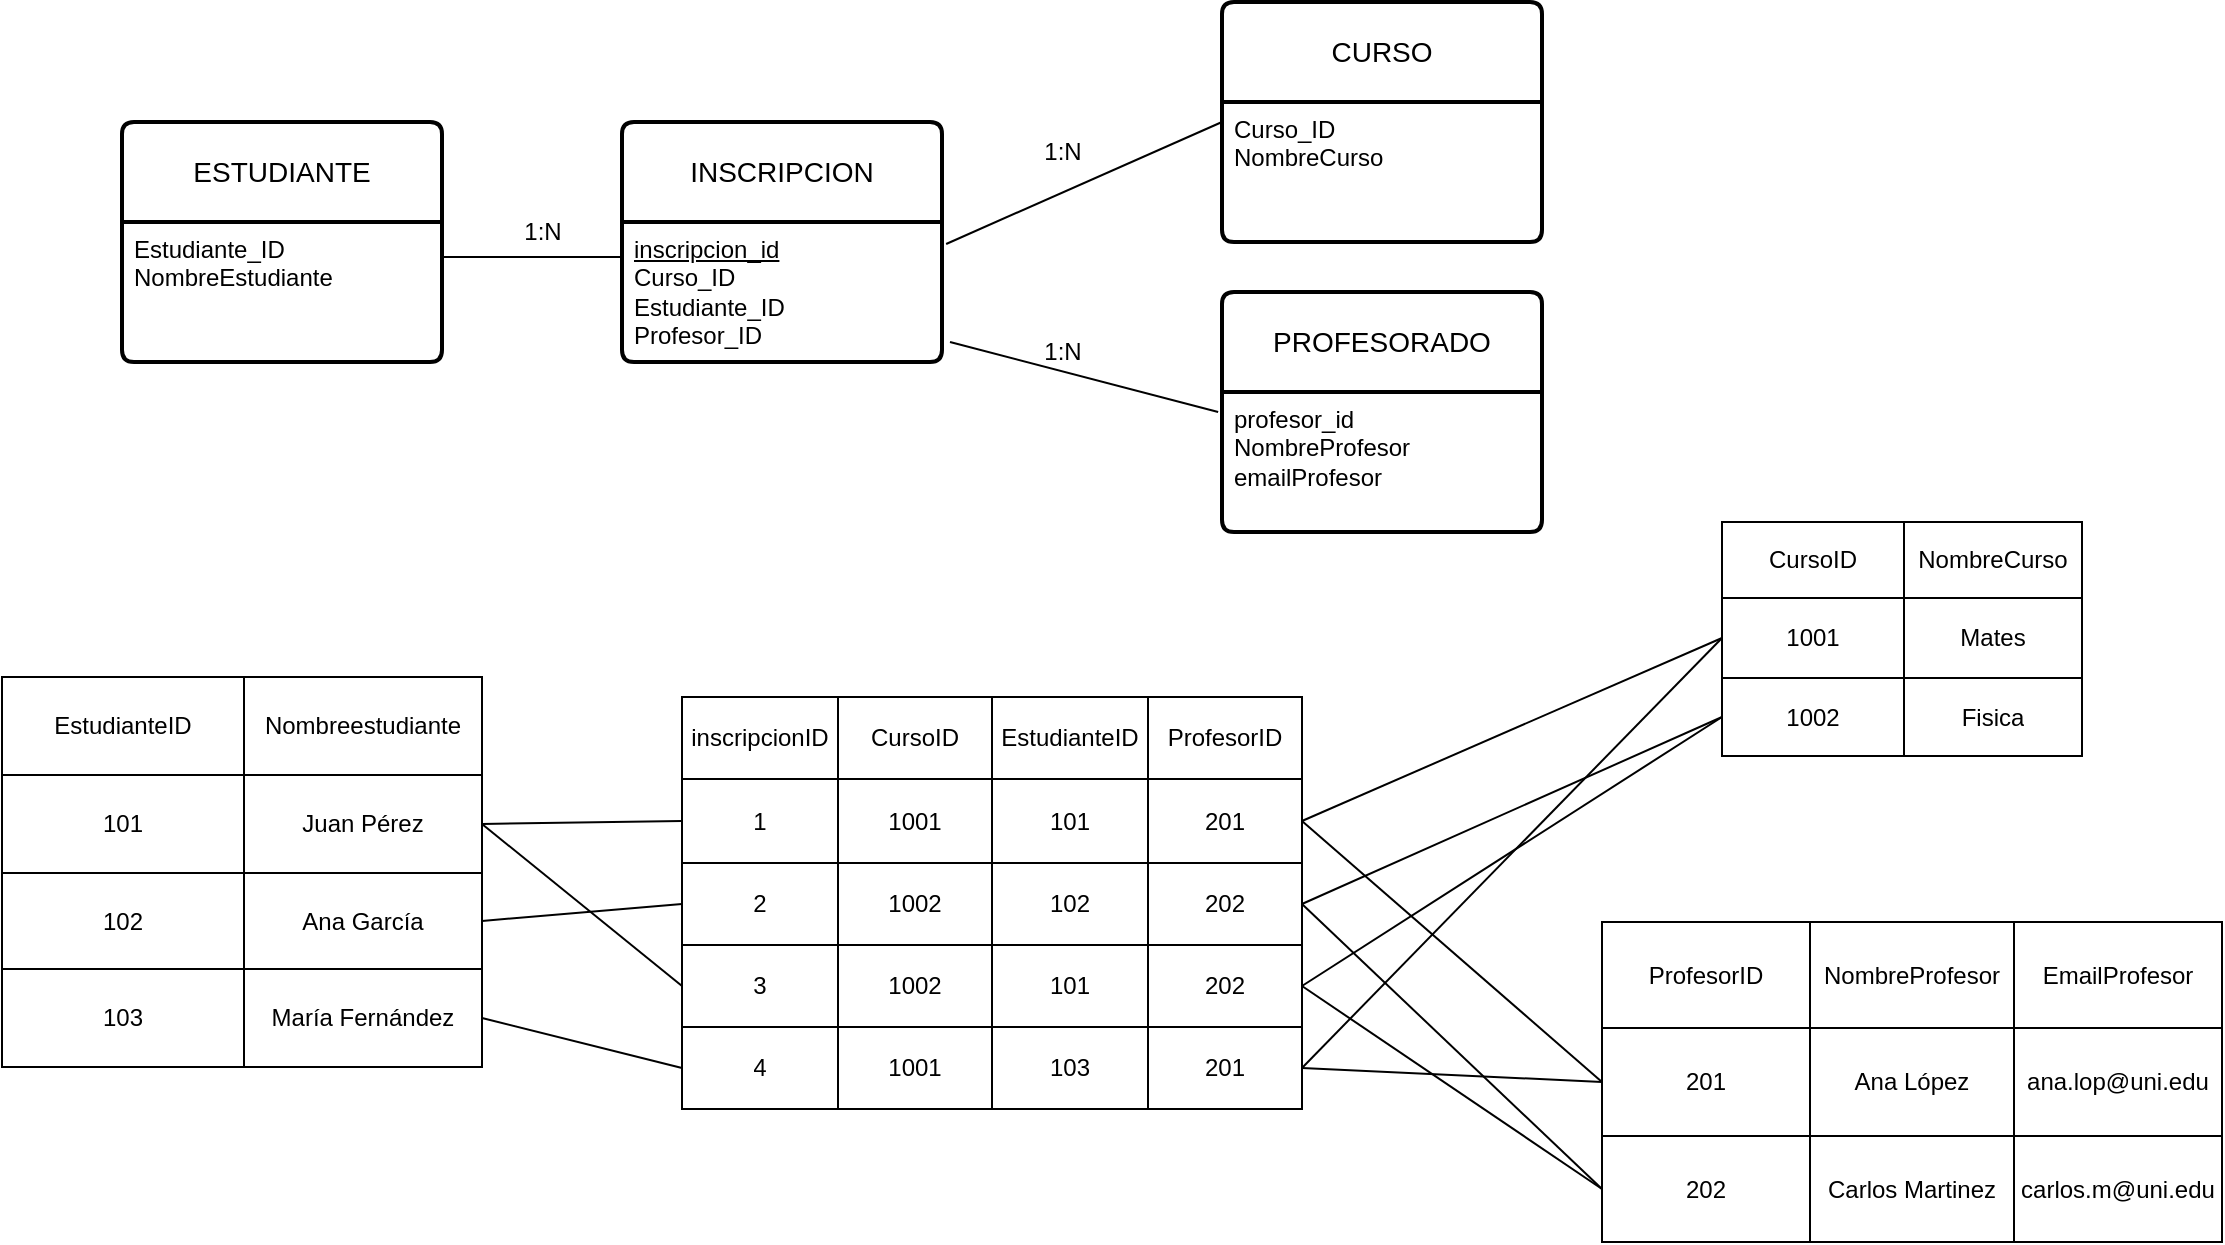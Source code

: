 <mxfile version="24.7.8">
  <diagram name="Página-1" id="kJwIRiJnS9hOntdulZz-">
    <mxGraphModel dx="2261" dy="836" grid="1" gridSize="10" guides="1" tooltips="1" connect="1" arrows="1" fold="1" page="1" pageScale="1" pageWidth="827" pageHeight="1169" math="0" shadow="0">
      <root>
        <mxCell id="0" />
        <mxCell id="1" parent="0" />
        <mxCell id="LLytZ81pDuAPuorUE8C5-5" value="INSCRIPCION" style="swimlane;childLayout=stackLayout;horizontal=1;startSize=50;horizontalStack=0;rounded=1;fontSize=14;fontStyle=0;strokeWidth=2;resizeParent=0;resizeLast=1;shadow=0;dashed=0;align=center;arcSize=4;whiteSpace=wrap;html=1;" vertex="1" parent="1">
          <mxGeometry x="20" y="490" width="160" height="120" as="geometry" />
        </mxCell>
        <mxCell id="LLytZ81pDuAPuorUE8C5-6" value="&lt;div&gt;&lt;u&gt;inscripcion_id&lt;/u&gt;&lt;/div&gt;&lt;div&gt;Curso_ID&amp;nbsp;&lt;/div&gt;&lt;div&gt;Estudiante_ID&lt;/div&gt;&lt;div&gt;Profesor_ID&lt;/div&gt;" style="align=left;strokeColor=none;fillColor=none;spacingLeft=4;fontSize=12;verticalAlign=top;resizable=0;rotatable=0;part=1;html=1;" vertex="1" parent="LLytZ81pDuAPuorUE8C5-5">
          <mxGeometry y="50" width="160" height="70" as="geometry" />
        </mxCell>
        <mxCell id="LLytZ81pDuAPuorUE8C5-7" value="ESTUDIANTE" style="swimlane;childLayout=stackLayout;horizontal=1;startSize=50;horizontalStack=0;rounded=1;fontSize=14;fontStyle=0;strokeWidth=2;resizeParent=0;resizeLast=1;shadow=0;dashed=0;align=center;arcSize=4;whiteSpace=wrap;html=1;" vertex="1" parent="1">
          <mxGeometry x="-230" y="490" width="160" height="120" as="geometry" />
        </mxCell>
        <mxCell id="LLytZ81pDuAPuorUE8C5-8" value="Estudiante_ID&lt;div&gt;NombreEstudiante&lt;/div&gt;" style="align=left;strokeColor=none;fillColor=none;spacingLeft=4;fontSize=12;verticalAlign=top;resizable=0;rotatable=0;part=1;html=1;" vertex="1" parent="LLytZ81pDuAPuorUE8C5-7">
          <mxGeometry y="50" width="160" height="70" as="geometry" />
        </mxCell>
        <mxCell id="LLytZ81pDuAPuorUE8C5-9" value="CURSO" style="swimlane;childLayout=stackLayout;horizontal=1;startSize=50;horizontalStack=0;rounded=1;fontSize=14;fontStyle=0;strokeWidth=2;resizeParent=0;resizeLast=1;shadow=0;dashed=0;align=center;arcSize=4;whiteSpace=wrap;html=1;" vertex="1" parent="1">
          <mxGeometry x="320" y="430" width="160" height="120" as="geometry" />
        </mxCell>
        <mxCell id="LLytZ81pDuAPuorUE8C5-10" value="&lt;div&gt;Curso_ID&lt;/div&gt;&lt;div&gt;NombreCurso&lt;/div&gt;" style="align=left;strokeColor=none;fillColor=none;spacingLeft=4;fontSize=12;verticalAlign=top;resizable=0;rotatable=0;part=1;html=1;" vertex="1" parent="LLytZ81pDuAPuorUE8C5-9">
          <mxGeometry y="50" width="160" height="70" as="geometry" />
        </mxCell>
        <mxCell id="LLytZ81pDuAPuorUE8C5-13" value="" style="endArrow=none;html=1;rounded=0;exitX=1.013;exitY=0.157;exitDx=0;exitDy=0;exitPerimeter=0;entryX=0;entryY=0.5;entryDx=0;entryDy=0;" edge="1" parent="1" source="LLytZ81pDuAPuorUE8C5-6" target="LLytZ81pDuAPuorUE8C5-9">
          <mxGeometry relative="1" as="geometry">
            <mxPoint x="270" y="540" as="sourcePoint" />
            <mxPoint x="250" y="550" as="targetPoint" />
          </mxGeometry>
        </mxCell>
        <mxCell id="LLytZ81pDuAPuorUE8C5-14" value="1:N" style="text;html=1;align=center;verticalAlign=middle;resizable=0;points=[];autosize=1;strokeColor=none;fillColor=none;" vertex="1" parent="1">
          <mxGeometry x="220" y="490" width="40" height="30" as="geometry" />
        </mxCell>
        <mxCell id="LLytZ81pDuAPuorUE8C5-20" value="" style="shape=table;startSize=0;container=1;collapsible=0;childLayout=tableLayout;" vertex="1" parent="1">
          <mxGeometry x="-290" y="767.5" width="240" height="195" as="geometry" />
        </mxCell>
        <mxCell id="LLytZ81pDuAPuorUE8C5-21" value="" style="shape=tableRow;horizontal=0;startSize=0;swimlaneHead=0;swimlaneBody=0;strokeColor=inherit;top=0;left=0;bottom=0;right=0;collapsible=0;dropTarget=0;fillColor=none;points=[[0,0.5],[1,0.5]];portConstraint=eastwest;" vertex="1" parent="LLytZ81pDuAPuorUE8C5-20">
          <mxGeometry width="240" height="49" as="geometry" />
        </mxCell>
        <mxCell id="LLytZ81pDuAPuorUE8C5-22" value="EstudianteID" style="shape=partialRectangle;html=1;whiteSpace=wrap;connectable=0;strokeColor=inherit;overflow=hidden;fillColor=none;top=0;left=0;bottom=0;right=0;pointerEvents=1;" vertex="1" parent="LLytZ81pDuAPuorUE8C5-21">
          <mxGeometry width="121" height="49" as="geometry">
            <mxRectangle width="121" height="49" as="alternateBounds" />
          </mxGeometry>
        </mxCell>
        <mxCell id="LLytZ81pDuAPuorUE8C5-23" value="Nombreestudiante" style="shape=partialRectangle;html=1;whiteSpace=wrap;connectable=0;strokeColor=inherit;overflow=hidden;fillColor=none;top=0;left=0;bottom=0;right=0;pointerEvents=1;" vertex="1" parent="LLytZ81pDuAPuorUE8C5-21">
          <mxGeometry x="121" width="119" height="49" as="geometry">
            <mxRectangle width="119" height="49" as="alternateBounds" />
          </mxGeometry>
        </mxCell>
        <mxCell id="LLytZ81pDuAPuorUE8C5-25" value="" style="shape=tableRow;horizontal=0;startSize=0;swimlaneHead=0;swimlaneBody=0;strokeColor=inherit;top=0;left=0;bottom=0;right=0;collapsible=0;dropTarget=0;fillColor=none;points=[[0,0.5],[1,0.5]];portConstraint=eastwest;" vertex="1" parent="LLytZ81pDuAPuorUE8C5-20">
          <mxGeometry y="49" width="240" height="49" as="geometry" />
        </mxCell>
        <mxCell id="LLytZ81pDuAPuorUE8C5-26" value="101" style="shape=partialRectangle;html=1;whiteSpace=wrap;connectable=0;strokeColor=inherit;overflow=hidden;fillColor=none;top=0;left=0;bottom=0;right=0;pointerEvents=1;" vertex="1" parent="LLytZ81pDuAPuorUE8C5-25">
          <mxGeometry width="121" height="49" as="geometry">
            <mxRectangle width="121" height="49" as="alternateBounds" />
          </mxGeometry>
        </mxCell>
        <mxCell id="LLytZ81pDuAPuorUE8C5-27" value="Juan Pérez" style="shape=partialRectangle;html=1;whiteSpace=wrap;connectable=0;strokeColor=inherit;overflow=hidden;fillColor=none;top=0;left=0;bottom=0;right=0;pointerEvents=1;" vertex="1" parent="LLytZ81pDuAPuorUE8C5-25">
          <mxGeometry x="121" width="119" height="49" as="geometry">
            <mxRectangle width="119" height="49" as="alternateBounds" />
          </mxGeometry>
        </mxCell>
        <mxCell id="LLytZ81pDuAPuorUE8C5-29" value="" style="shape=tableRow;horizontal=0;startSize=0;swimlaneHead=0;swimlaneBody=0;strokeColor=inherit;top=0;left=0;bottom=0;right=0;collapsible=0;dropTarget=0;fillColor=none;points=[[0,0.5],[1,0.5]];portConstraint=eastwest;" vertex="1" parent="LLytZ81pDuAPuorUE8C5-20">
          <mxGeometry y="98" width="240" height="48" as="geometry" />
        </mxCell>
        <mxCell id="LLytZ81pDuAPuorUE8C5-30" value="102" style="shape=partialRectangle;html=1;whiteSpace=wrap;connectable=0;strokeColor=inherit;overflow=hidden;fillColor=none;top=0;left=0;bottom=0;right=0;pointerEvents=1;" vertex="1" parent="LLytZ81pDuAPuorUE8C5-29">
          <mxGeometry width="121" height="48" as="geometry">
            <mxRectangle width="121" height="48" as="alternateBounds" />
          </mxGeometry>
        </mxCell>
        <mxCell id="LLytZ81pDuAPuorUE8C5-31" value="Ana García" style="shape=partialRectangle;html=1;whiteSpace=wrap;connectable=0;strokeColor=inherit;overflow=hidden;fillColor=none;top=0;left=0;bottom=0;right=0;pointerEvents=1;" vertex="1" parent="LLytZ81pDuAPuorUE8C5-29">
          <mxGeometry x="121" width="119" height="48" as="geometry">
            <mxRectangle width="119" height="48" as="alternateBounds" />
          </mxGeometry>
        </mxCell>
        <mxCell id="LLytZ81pDuAPuorUE8C5-100" style="shape=tableRow;horizontal=0;startSize=0;swimlaneHead=0;swimlaneBody=0;strokeColor=inherit;top=0;left=0;bottom=0;right=0;collapsible=0;dropTarget=0;fillColor=none;points=[[0,0.5],[1,0.5]];portConstraint=eastwest;" vertex="1" parent="LLytZ81pDuAPuorUE8C5-20">
          <mxGeometry y="146" width="240" height="49" as="geometry" />
        </mxCell>
        <mxCell id="LLytZ81pDuAPuorUE8C5-101" value="103" style="shape=partialRectangle;html=1;whiteSpace=wrap;connectable=0;strokeColor=inherit;overflow=hidden;fillColor=none;top=0;left=0;bottom=0;right=0;pointerEvents=1;" vertex="1" parent="LLytZ81pDuAPuorUE8C5-100">
          <mxGeometry width="121" height="49" as="geometry">
            <mxRectangle width="121" height="49" as="alternateBounds" />
          </mxGeometry>
        </mxCell>
        <mxCell id="LLytZ81pDuAPuorUE8C5-102" value="María Fernández" style="shape=partialRectangle;html=1;whiteSpace=wrap;connectable=0;strokeColor=inherit;overflow=hidden;fillColor=none;top=0;left=0;bottom=0;right=0;pointerEvents=1;" vertex="1" parent="LLytZ81pDuAPuorUE8C5-100">
          <mxGeometry x="121" width="119" height="49" as="geometry">
            <mxRectangle width="119" height="49" as="alternateBounds" />
          </mxGeometry>
        </mxCell>
        <mxCell id="LLytZ81pDuAPuorUE8C5-33" value="" style="shape=table;startSize=0;container=1;collapsible=0;childLayout=tableLayout;" vertex="1" parent="1">
          <mxGeometry x="510" y="890" width="310" height="160" as="geometry" />
        </mxCell>
        <mxCell id="LLytZ81pDuAPuorUE8C5-34" value="" style="shape=tableRow;horizontal=0;startSize=0;swimlaneHead=0;swimlaneBody=0;strokeColor=inherit;top=0;left=0;bottom=0;right=0;collapsible=0;dropTarget=0;fillColor=none;points=[[0,0.5],[1,0.5]];portConstraint=eastwest;" vertex="1" parent="LLytZ81pDuAPuorUE8C5-33">
          <mxGeometry width="310" height="53" as="geometry" />
        </mxCell>
        <mxCell id="LLytZ81pDuAPuorUE8C5-35" value="ProfesorID" style="shape=partialRectangle;html=1;whiteSpace=wrap;connectable=0;strokeColor=inherit;overflow=hidden;fillColor=none;top=0;left=0;bottom=0;right=0;pointerEvents=1;" vertex="1" parent="LLytZ81pDuAPuorUE8C5-34">
          <mxGeometry width="104" height="53" as="geometry">
            <mxRectangle width="104" height="53" as="alternateBounds" />
          </mxGeometry>
        </mxCell>
        <mxCell id="LLytZ81pDuAPuorUE8C5-36" value="NombreProfesor" style="shape=partialRectangle;html=1;whiteSpace=wrap;connectable=0;strokeColor=inherit;overflow=hidden;fillColor=none;top=0;left=0;bottom=0;right=0;pointerEvents=1;" vertex="1" parent="LLytZ81pDuAPuorUE8C5-34">
          <mxGeometry x="104" width="102" height="53" as="geometry">
            <mxRectangle width="102" height="53" as="alternateBounds" />
          </mxGeometry>
        </mxCell>
        <mxCell id="LLytZ81pDuAPuorUE8C5-37" value="EmailProfesor" style="shape=partialRectangle;html=1;whiteSpace=wrap;connectable=0;strokeColor=inherit;overflow=hidden;fillColor=none;top=0;left=0;bottom=0;right=0;pointerEvents=1;" vertex="1" parent="LLytZ81pDuAPuorUE8C5-34">
          <mxGeometry x="206" width="104" height="53" as="geometry">
            <mxRectangle width="104" height="53" as="alternateBounds" />
          </mxGeometry>
        </mxCell>
        <mxCell id="LLytZ81pDuAPuorUE8C5-38" value="" style="shape=tableRow;horizontal=0;startSize=0;swimlaneHead=0;swimlaneBody=0;strokeColor=inherit;top=0;left=0;bottom=0;right=0;collapsible=0;dropTarget=0;fillColor=none;points=[[0,0.5],[1,0.5]];portConstraint=eastwest;" vertex="1" parent="LLytZ81pDuAPuorUE8C5-33">
          <mxGeometry y="53" width="310" height="54" as="geometry" />
        </mxCell>
        <mxCell id="LLytZ81pDuAPuorUE8C5-39" value="201" style="shape=partialRectangle;html=1;whiteSpace=wrap;connectable=0;strokeColor=inherit;overflow=hidden;fillColor=none;top=0;left=0;bottom=0;right=0;pointerEvents=1;" vertex="1" parent="LLytZ81pDuAPuorUE8C5-38">
          <mxGeometry width="104" height="54" as="geometry">
            <mxRectangle width="104" height="54" as="alternateBounds" />
          </mxGeometry>
        </mxCell>
        <mxCell id="LLytZ81pDuAPuorUE8C5-40" value="Ana López" style="shape=partialRectangle;html=1;whiteSpace=wrap;connectable=0;strokeColor=inherit;overflow=hidden;fillColor=none;top=0;left=0;bottom=0;right=0;pointerEvents=1;" vertex="1" parent="LLytZ81pDuAPuorUE8C5-38">
          <mxGeometry x="104" width="102" height="54" as="geometry">
            <mxRectangle width="102" height="54" as="alternateBounds" />
          </mxGeometry>
        </mxCell>
        <mxCell id="LLytZ81pDuAPuorUE8C5-41" value="&lt;div style=&quot;text-align: start;&quot;&gt;&lt;span style=&quot;background-color: initial;&quot;&gt;ana.lop@uni.edu&lt;/span&gt;&lt;/div&gt;" style="shape=partialRectangle;html=1;whiteSpace=wrap;connectable=0;strokeColor=inherit;overflow=hidden;fillColor=none;top=0;left=0;bottom=0;right=0;pointerEvents=1;" vertex="1" parent="LLytZ81pDuAPuorUE8C5-38">
          <mxGeometry x="206" width="104" height="54" as="geometry">
            <mxRectangle width="104" height="54" as="alternateBounds" />
          </mxGeometry>
        </mxCell>
        <mxCell id="LLytZ81pDuAPuorUE8C5-42" value="" style="shape=tableRow;horizontal=0;startSize=0;swimlaneHead=0;swimlaneBody=0;strokeColor=inherit;top=0;left=0;bottom=0;right=0;collapsible=0;dropTarget=0;fillColor=none;points=[[0,0.5],[1,0.5]];portConstraint=eastwest;" vertex="1" parent="LLytZ81pDuAPuorUE8C5-33">
          <mxGeometry y="107" width="310" height="53" as="geometry" />
        </mxCell>
        <mxCell id="LLytZ81pDuAPuorUE8C5-43" value="202" style="shape=partialRectangle;html=1;whiteSpace=wrap;connectable=0;strokeColor=inherit;overflow=hidden;fillColor=none;top=0;left=0;bottom=0;right=0;pointerEvents=1;" vertex="1" parent="LLytZ81pDuAPuorUE8C5-42">
          <mxGeometry width="104" height="53" as="geometry">
            <mxRectangle width="104" height="53" as="alternateBounds" />
          </mxGeometry>
        </mxCell>
        <mxCell id="LLytZ81pDuAPuorUE8C5-44" value="Carlos Martinez" style="shape=partialRectangle;html=1;whiteSpace=wrap;connectable=0;strokeColor=inherit;overflow=hidden;fillColor=none;top=0;left=0;bottom=0;right=0;pointerEvents=1;" vertex="1" parent="LLytZ81pDuAPuorUE8C5-42">
          <mxGeometry x="104" width="102" height="53" as="geometry">
            <mxRectangle width="102" height="53" as="alternateBounds" />
          </mxGeometry>
        </mxCell>
        <mxCell id="LLytZ81pDuAPuorUE8C5-45" value="carlos.m@uni.edu" style="shape=partialRectangle;html=1;whiteSpace=wrap;connectable=0;strokeColor=inherit;overflow=hidden;fillColor=none;top=0;left=0;bottom=0;right=0;pointerEvents=1;" vertex="1" parent="LLytZ81pDuAPuorUE8C5-42">
          <mxGeometry x="206" width="104" height="53" as="geometry">
            <mxRectangle width="104" height="53" as="alternateBounds" />
          </mxGeometry>
        </mxCell>
        <mxCell id="LLytZ81pDuAPuorUE8C5-76" value="" style="shape=table;startSize=0;container=1;collapsible=0;childLayout=tableLayout;" vertex="1" parent="1">
          <mxGeometry x="50" y="777.5" width="310" height="206" as="geometry" />
        </mxCell>
        <mxCell id="LLytZ81pDuAPuorUE8C5-77" value="" style="shape=tableRow;horizontal=0;startSize=0;swimlaneHead=0;swimlaneBody=0;strokeColor=inherit;top=0;left=0;bottom=0;right=0;collapsible=0;dropTarget=0;fillColor=none;points=[[0,0.5],[1,0.5]];portConstraint=eastwest;" vertex="1" parent="LLytZ81pDuAPuorUE8C5-76">
          <mxGeometry width="310" height="41" as="geometry" />
        </mxCell>
        <mxCell id="LLytZ81pDuAPuorUE8C5-78" value="inscripcionID" style="shape=partialRectangle;html=1;whiteSpace=wrap;connectable=0;strokeColor=inherit;overflow=hidden;fillColor=none;top=0;left=0;bottom=0;right=0;pointerEvents=1;" vertex="1" parent="LLytZ81pDuAPuorUE8C5-77">
          <mxGeometry width="78" height="41" as="geometry">
            <mxRectangle width="78" height="41" as="alternateBounds" />
          </mxGeometry>
        </mxCell>
        <mxCell id="LLytZ81pDuAPuorUE8C5-79" value="CursoID" style="shape=partialRectangle;html=1;whiteSpace=wrap;connectable=0;strokeColor=inherit;overflow=hidden;fillColor=none;top=0;left=0;bottom=0;right=0;pointerEvents=1;" vertex="1" parent="LLytZ81pDuAPuorUE8C5-77">
          <mxGeometry x="78" width="77" height="41" as="geometry">
            <mxRectangle width="77" height="41" as="alternateBounds" />
          </mxGeometry>
        </mxCell>
        <mxCell id="LLytZ81pDuAPuorUE8C5-80" value="EstudianteID" style="shape=partialRectangle;html=1;whiteSpace=wrap;connectable=0;strokeColor=inherit;overflow=hidden;fillColor=none;top=0;left=0;bottom=0;right=0;pointerEvents=1;" vertex="1" parent="LLytZ81pDuAPuorUE8C5-77">
          <mxGeometry x="155" width="78" height="41" as="geometry">
            <mxRectangle width="78" height="41" as="alternateBounds" />
          </mxGeometry>
        </mxCell>
        <mxCell id="LLytZ81pDuAPuorUE8C5-81" value="ProfesorID" style="shape=partialRectangle;html=1;whiteSpace=wrap;connectable=0;strokeColor=inherit;overflow=hidden;fillColor=none;top=0;left=0;bottom=0;right=0;pointerEvents=1;" vertex="1" parent="LLytZ81pDuAPuorUE8C5-77">
          <mxGeometry x="233" width="77" height="41" as="geometry">
            <mxRectangle width="77" height="41" as="alternateBounds" />
          </mxGeometry>
        </mxCell>
        <mxCell id="LLytZ81pDuAPuorUE8C5-82" value="" style="shape=tableRow;horizontal=0;startSize=0;swimlaneHead=0;swimlaneBody=0;strokeColor=inherit;top=0;left=0;bottom=0;right=0;collapsible=0;dropTarget=0;fillColor=none;points=[[0,0.5],[1,0.5]];portConstraint=eastwest;" vertex="1" parent="LLytZ81pDuAPuorUE8C5-76">
          <mxGeometry y="41" width="310" height="42" as="geometry" />
        </mxCell>
        <mxCell id="LLytZ81pDuAPuorUE8C5-83" value="1" style="shape=partialRectangle;html=1;whiteSpace=wrap;connectable=0;strokeColor=inherit;overflow=hidden;fillColor=none;top=0;left=0;bottom=0;right=0;pointerEvents=1;" vertex="1" parent="LLytZ81pDuAPuorUE8C5-82">
          <mxGeometry width="78" height="42" as="geometry">
            <mxRectangle width="78" height="42" as="alternateBounds" />
          </mxGeometry>
        </mxCell>
        <mxCell id="LLytZ81pDuAPuorUE8C5-84" value="1001" style="shape=partialRectangle;html=1;whiteSpace=wrap;connectable=0;strokeColor=inherit;overflow=hidden;fillColor=none;top=0;left=0;bottom=0;right=0;pointerEvents=1;" vertex="1" parent="LLytZ81pDuAPuorUE8C5-82">
          <mxGeometry x="78" width="77" height="42" as="geometry">
            <mxRectangle width="77" height="42" as="alternateBounds" />
          </mxGeometry>
        </mxCell>
        <mxCell id="LLytZ81pDuAPuorUE8C5-85" value="101" style="shape=partialRectangle;html=1;whiteSpace=wrap;connectable=0;strokeColor=inherit;overflow=hidden;fillColor=none;top=0;left=0;bottom=0;right=0;pointerEvents=1;" vertex="1" parent="LLytZ81pDuAPuorUE8C5-82">
          <mxGeometry x="155" width="78" height="42" as="geometry">
            <mxRectangle width="78" height="42" as="alternateBounds" />
          </mxGeometry>
        </mxCell>
        <mxCell id="LLytZ81pDuAPuorUE8C5-86" value="201" style="shape=partialRectangle;html=1;whiteSpace=wrap;connectable=0;strokeColor=inherit;overflow=hidden;fillColor=none;top=0;left=0;bottom=0;right=0;pointerEvents=1;" vertex="1" parent="LLytZ81pDuAPuorUE8C5-82">
          <mxGeometry x="233" width="77" height="42" as="geometry">
            <mxRectangle width="77" height="42" as="alternateBounds" />
          </mxGeometry>
        </mxCell>
        <mxCell id="LLytZ81pDuAPuorUE8C5-87" value="" style="shape=tableRow;horizontal=0;startSize=0;swimlaneHead=0;swimlaneBody=0;strokeColor=inherit;top=0;left=0;bottom=0;right=0;collapsible=0;dropTarget=0;fillColor=none;points=[[0,0.5],[1,0.5]];portConstraint=eastwest;" vertex="1" parent="LLytZ81pDuAPuorUE8C5-76">
          <mxGeometry y="83" width="310" height="41" as="geometry" />
        </mxCell>
        <mxCell id="LLytZ81pDuAPuorUE8C5-88" value="2" style="shape=partialRectangle;html=1;whiteSpace=wrap;connectable=0;strokeColor=inherit;overflow=hidden;fillColor=none;top=0;left=0;bottom=0;right=0;pointerEvents=1;" vertex="1" parent="LLytZ81pDuAPuorUE8C5-87">
          <mxGeometry width="78" height="41" as="geometry">
            <mxRectangle width="78" height="41" as="alternateBounds" />
          </mxGeometry>
        </mxCell>
        <mxCell id="LLytZ81pDuAPuorUE8C5-89" value="1002" style="shape=partialRectangle;html=1;whiteSpace=wrap;connectable=0;strokeColor=inherit;overflow=hidden;fillColor=none;top=0;left=0;bottom=0;right=0;pointerEvents=1;" vertex="1" parent="LLytZ81pDuAPuorUE8C5-87">
          <mxGeometry x="78" width="77" height="41" as="geometry">
            <mxRectangle width="77" height="41" as="alternateBounds" />
          </mxGeometry>
        </mxCell>
        <mxCell id="LLytZ81pDuAPuorUE8C5-90" value="102" style="shape=partialRectangle;html=1;whiteSpace=wrap;connectable=0;strokeColor=inherit;overflow=hidden;fillColor=none;top=0;left=0;bottom=0;right=0;pointerEvents=1;" vertex="1" parent="LLytZ81pDuAPuorUE8C5-87">
          <mxGeometry x="155" width="78" height="41" as="geometry">
            <mxRectangle width="78" height="41" as="alternateBounds" />
          </mxGeometry>
        </mxCell>
        <mxCell id="LLytZ81pDuAPuorUE8C5-91" value="202" style="shape=partialRectangle;html=1;whiteSpace=wrap;connectable=0;strokeColor=inherit;overflow=hidden;fillColor=none;top=0;left=0;bottom=0;right=0;pointerEvents=1;" vertex="1" parent="LLytZ81pDuAPuorUE8C5-87">
          <mxGeometry x="233" width="77" height="41" as="geometry">
            <mxRectangle width="77" height="41" as="alternateBounds" />
          </mxGeometry>
        </mxCell>
        <mxCell id="LLytZ81pDuAPuorUE8C5-92" value="" style="shape=tableRow;horizontal=0;startSize=0;swimlaneHead=0;swimlaneBody=0;strokeColor=inherit;top=0;left=0;bottom=0;right=0;collapsible=0;dropTarget=0;fillColor=none;points=[[0,0.5],[1,0.5]];portConstraint=eastwest;" vertex="1" parent="LLytZ81pDuAPuorUE8C5-76">
          <mxGeometry y="124" width="310" height="41" as="geometry" />
        </mxCell>
        <mxCell id="LLytZ81pDuAPuorUE8C5-93" value="3" style="shape=partialRectangle;html=1;whiteSpace=wrap;connectable=0;strokeColor=inherit;overflow=hidden;fillColor=none;top=0;left=0;bottom=0;right=0;pointerEvents=1;" vertex="1" parent="LLytZ81pDuAPuorUE8C5-92">
          <mxGeometry width="78" height="41" as="geometry">
            <mxRectangle width="78" height="41" as="alternateBounds" />
          </mxGeometry>
        </mxCell>
        <mxCell id="LLytZ81pDuAPuorUE8C5-94" value="1002" style="shape=partialRectangle;html=1;whiteSpace=wrap;connectable=0;strokeColor=inherit;overflow=hidden;fillColor=none;top=0;left=0;bottom=0;right=0;pointerEvents=1;" vertex="1" parent="LLytZ81pDuAPuorUE8C5-92">
          <mxGeometry x="78" width="77" height="41" as="geometry">
            <mxRectangle width="77" height="41" as="alternateBounds" />
          </mxGeometry>
        </mxCell>
        <mxCell id="LLytZ81pDuAPuorUE8C5-95" value="101" style="shape=partialRectangle;html=1;whiteSpace=wrap;connectable=0;strokeColor=inherit;overflow=hidden;fillColor=none;top=0;left=0;bottom=0;right=0;pointerEvents=1;" vertex="1" parent="LLytZ81pDuAPuorUE8C5-92">
          <mxGeometry x="155" width="78" height="41" as="geometry">
            <mxRectangle width="78" height="41" as="alternateBounds" />
          </mxGeometry>
        </mxCell>
        <mxCell id="LLytZ81pDuAPuorUE8C5-96" value="202" style="shape=partialRectangle;html=1;whiteSpace=wrap;connectable=0;strokeColor=inherit;overflow=hidden;fillColor=none;top=0;left=0;bottom=0;right=0;pointerEvents=1;" vertex="1" parent="LLytZ81pDuAPuorUE8C5-92">
          <mxGeometry x="233" width="77" height="41" as="geometry">
            <mxRectangle width="77" height="41" as="alternateBounds" />
          </mxGeometry>
        </mxCell>
        <mxCell id="LLytZ81pDuAPuorUE8C5-142" style="shape=tableRow;horizontal=0;startSize=0;swimlaneHead=0;swimlaneBody=0;strokeColor=inherit;top=0;left=0;bottom=0;right=0;collapsible=0;dropTarget=0;fillColor=none;points=[[0,0.5],[1,0.5]];portConstraint=eastwest;" vertex="1" parent="LLytZ81pDuAPuorUE8C5-76">
          <mxGeometry y="165" width="310" height="41" as="geometry" />
        </mxCell>
        <mxCell id="LLytZ81pDuAPuorUE8C5-143" value="4" style="shape=partialRectangle;html=1;whiteSpace=wrap;connectable=0;strokeColor=inherit;overflow=hidden;fillColor=none;top=0;left=0;bottom=0;right=0;pointerEvents=1;" vertex="1" parent="LLytZ81pDuAPuorUE8C5-142">
          <mxGeometry width="78" height="41" as="geometry">
            <mxRectangle width="78" height="41" as="alternateBounds" />
          </mxGeometry>
        </mxCell>
        <mxCell id="LLytZ81pDuAPuorUE8C5-144" value="1001" style="shape=partialRectangle;html=1;whiteSpace=wrap;connectable=0;strokeColor=inherit;overflow=hidden;fillColor=none;top=0;left=0;bottom=0;right=0;pointerEvents=1;" vertex="1" parent="LLytZ81pDuAPuorUE8C5-142">
          <mxGeometry x="78" width="77" height="41" as="geometry">
            <mxRectangle width="77" height="41" as="alternateBounds" />
          </mxGeometry>
        </mxCell>
        <mxCell id="LLytZ81pDuAPuorUE8C5-145" value="103" style="shape=partialRectangle;html=1;whiteSpace=wrap;connectable=0;strokeColor=inherit;overflow=hidden;fillColor=none;top=0;left=0;bottom=0;right=0;pointerEvents=1;" vertex="1" parent="LLytZ81pDuAPuorUE8C5-142">
          <mxGeometry x="155" width="78" height="41" as="geometry">
            <mxRectangle width="78" height="41" as="alternateBounds" />
          </mxGeometry>
        </mxCell>
        <mxCell id="LLytZ81pDuAPuorUE8C5-146" value="201" style="shape=partialRectangle;html=1;whiteSpace=wrap;connectable=0;strokeColor=inherit;overflow=hidden;fillColor=none;top=0;left=0;bottom=0;right=0;pointerEvents=1;" vertex="1" parent="LLytZ81pDuAPuorUE8C5-142">
          <mxGeometry x="233" width="77" height="41" as="geometry">
            <mxRectangle width="77" height="41" as="alternateBounds" />
          </mxGeometry>
        </mxCell>
        <mxCell id="LLytZ81pDuAPuorUE8C5-115" value="PROFESORADO" style="swimlane;childLayout=stackLayout;horizontal=1;startSize=50;horizontalStack=0;rounded=1;fontSize=14;fontStyle=0;strokeWidth=2;resizeParent=0;resizeLast=1;shadow=0;dashed=0;align=center;arcSize=4;whiteSpace=wrap;html=1;" vertex="1" parent="1">
          <mxGeometry x="320" y="575" width="160" height="120" as="geometry" />
        </mxCell>
        <mxCell id="LLytZ81pDuAPuorUE8C5-116" value="profesor_id&lt;div&gt;NombreProfesor&lt;/div&gt;&lt;div&gt;emailProfesor&lt;/div&gt;" style="align=left;strokeColor=none;fillColor=none;spacingLeft=4;fontSize=12;verticalAlign=top;resizable=0;rotatable=0;part=1;html=1;" vertex="1" parent="LLytZ81pDuAPuorUE8C5-115">
          <mxGeometry y="50" width="160" height="70" as="geometry" />
        </mxCell>
        <mxCell id="LLytZ81pDuAPuorUE8C5-117" value="1:N" style="text;html=1;align=center;verticalAlign=middle;resizable=0;points=[];autosize=1;strokeColor=none;fillColor=none;" vertex="1" parent="1">
          <mxGeometry x="-40" y="530" width="40" height="30" as="geometry" />
        </mxCell>
        <mxCell id="LLytZ81pDuAPuorUE8C5-118" value="1:N" style="text;html=1;align=center;verticalAlign=middle;resizable=0;points=[];autosize=1;strokeColor=none;fillColor=none;" vertex="1" parent="1">
          <mxGeometry x="220" y="590" width="40" height="30" as="geometry" />
        </mxCell>
        <mxCell id="LLytZ81pDuAPuorUE8C5-119" value="" style="endArrow=none;html=1;rounded=0;exitX=1;exitY=0.25;exitDx=0;exitDy=0;entryX=0;entryY=0.25;entryDx=0;entryDy=0;" edge="1" parent="1" source="LLytZ81pDuAPuorUE8C5-8" target="LLytZ81pDuAPuorUE8C5-6">
          <mxGeometry relative="1" as="geometry">
            <mxPoint x="192" y="561" as="sourcePoint" />
            <mxPoint x="284" y="560" as="targetPoint" />
          </mxGeometry>
        </mxCell>
        <mxCell id="LLytZ81pDuAPuorUE8C5-120" value="" style="endArrow=none;html=1;rounded=0;exitX=1.025;exitY=0.857;exitDx=0;exitDy=0;entryX=-0.012;entryY=0.143;entryDx=0;entryDy=0;entryPerimeter=0;exitPerimeter=0;" edge="1" parent="1" source="LLytZ81pDuAPuorUE8C5-6" target="LLytZ81pDuAPuorUE8C5-116">
          <mxGeometry relative="1" as="geometry">
            <mxPoint x="202" y="571" as="sourcePoint" />
            <mxPoint x="100" y="660" as="targetPoint" />
          </mxGeometry>
        </mxCell>
        <mxCell id="LLytZ81pDuAPuorUE8C5-122" value="" style="shape=table;startSize=0;container=1;collapsible=0;childLayout=tableLayout;" vertex="1" parent="1">
          <mxGeometry x="570" y="690" width="180" height="117" as="geometry" />
        </mxCell>
        <mxCell id="LLytZ81pDuAPuorUE8C5-123" value="" style="shape=tableRow;horizontal=0;startSize=0;swimlaneHead=0;swimlaneBody=0;strokeColor=inherit;top=0;left=0;bottom=0;right=0;collapsible=0;dropTarget=0;fillColor=none;points=[[0,0.5],[1,0.5]];portConstraint=eastwest;" vertex="1" parent="LLytZ81pDuAPuorUE8C5-122">
          <mxGeometry width="180" height="38" as="geometry" />
        </mxCell>
        <mxCell id="LLytZ81pDuAPuorUE8C5-124" value="CursoID" style="shape=partialRectangle;html=1;whiteSpace=wrap;connectable=0;strokeColor=inherit;overflow=hidden;fillColor=none;top=0;left=0;bottom=0;right=0;pointerEvents=1;" vertex="1" parent="LLytZ81pDuAPuorUE8C5-123">
          <mxGeometry width="91" height="38" as="geometry">
            <mxRectangle width="91" height="38" as="alternateBounds" />
          </mxGeometry>
        </mxCell>
        <mxCell id="LLytZ81pDuAPuorUE8C5-125" value="NombreCurso" style="shape=partialRectangle;html=1;whiteSpace=wrap;connectable=0;strokeColor=inherit;overflow=hidden;fillColor=none;top=0;left=0;bottom=0;right=0;pointerEvents=1;" vertex="1" parent="LLytZ81pDuAPuorUE8C5-123">
          <mxGeometry x="91" width="89" height="38" as="geometry">
            <mxRectangle width="89" height="38" as="alternateBounds" />
          </mxGeometry>
        </mxCell>
        <mxCell id="LLytZ81pDuAPuorUE8C5-126" value="" style="shape=tableRow;horizontal=0;startSize=0;swimlaneHead=0;swimlaneBody=0;strokeColor=inherit;top=0;left=0;bottom=0;right=0;collapsible=0;dropTarget=0;fillColor=none;points=[[0,0.5],[1,0.5]];portConstraint=eastwest;" vertex="1" parent="LLytZ81pDuAPuorUE8C5-122">
          <mxGeometry y="38" width="180" height="40" as="geometry" />
        </mxCell>
        <mxCell id="LLytZ81pDuAPuorUE8C5-127" value="1001" style="shape=partialRectangle;html=1;whiteSpace=wrap;connectable=0;strokeColor=inherit;overflow=hidden;fillColor=none;top=0;left=0;bottom=0;right=0;pointerEvents=1;" vertex="1" parent="LLytZ81pDuAPuorUE8C5-126">
          <mxGeometry width="91" height="40" as="geometry">
            <mxRectangle width="91" height="40" as="alternateBounds" />
          </mxGeometry>
        </mxCell>
        <mxCell id="LLytZ81pDuAPuorUE8C5-128" value="Mates" style="shape=partialRectangle;html=1;whiteSpace=wrap;connectable=0;strokeColor=inherit;overflow=hidden;fillColor=none;top=0;left=0;bottom=0;right=0;pointerEvents=1;" vertex="1" parent="LLytZ81pDuAPuorUE8C5-126">
          <mxGeometry x="91" width="89" height="40" as="geometry">
            <mxRectangle width="89" height="40" as="alternateBounds" />
          </mxGeometry>
        </mxCell>
        <mxCell id="LLytZ81pDuAPuorUE8C5-129" value="" style="shape=tableRow;horizontal=0;startSize=0;swimlaneHead=0;swimlaneBody=0;strokeColor=inherit;top=0;left=0;bottom=0;right=0;collapsible=0;dropTarget=0;fillColor=none;points=[[0,0.5],[1,0.5]];portConstraint=eastwest;" vertex="1" parent="LLytZ81pDuAPuorUE8C5-122">
          <mxGeometry y="78" width="180" height="39" as="geometry" />
        </mxCell>
        <mxCell id="LLytZ81pDuAPuorUE8C5-130" value="1002" style="shape=partialRectangle;html=1;whiteSpace=wrap;connectable=0;strokeColor=inherit;overflow=hidden;fillColor=none;top=0;left=0;bottom=0;right=0;pointerEvents=1;" vertex="1" parent="LLytZ81pDuAPuorUE8C5-129">
          <mxGeometry width="91" height="39" as="geometry">
            <mxRectangle width="91" height="39" as="alternateBounds" />
          </mxGeometry>
        </mxCell>
        <mxCell id="LLytZ81pDuAPuorUE8C5-131" value="Fisica" style="shape=partialRectangle;html=1;whiteSpace=wrap;connectable=0;strokeColor=inherit;overflow=hidden;fillColor=none;top=0;left=0;bottom=0;right=0;pointerEvents=1;" vertex="1" parent="LLytZ81pDuAPuorUE8C5-129">
          <mxGeometry x="91" width="89" height="39" as="geometry">
            <mxRectangle width="89" height="39" as="alternateBounds" />
          </mxGeometry>
        </mxCell>
        <mxCell id="LLytZ81pDuAPuorUE8C5-159" value="" style="endArrow=none;html=1;rounded=0;exitX=1;exitY=0.5;exitDx=0;exitDy=0;entryX=0;entryY=0.5;entryDx=0;entryDy=0;" edge="1" parent="1" source="LLytZ81pDuAPuorUE8C5-82" target="LLytZ81pDuAPuorUE8C5-38">
          <mxGeometry relative="1" as="geometry">
            <mxPoint x="330" y="830" as="sourcePoint" />
            <mxPoint x="490" y="830" as="targetPoint" />
          </mxGeometry>
        </mxCell>
        <mxCell id="LLytZ81pDuAPuorUE8C5-160" value="" style="endArrow=none;html=1;rounded=0;exitX=1;exitY=0.5;exitDx=0;exitDy=0;entryX=0;entryY=0.5;entryDx=0;entryDy=0;" edge="1" parent="1" source="LLytZ81pDuAPuorUE8C5-142" target="LLytZ81pDuAPuorUE8C5-38">
          <mxGeometry relative="1" as="geometry">
            <mxPoint x="349" y="980" as="sourcePoint" />
            <mxPoint x="479" y="1070" as="targetPoint" />
          </mxGeometry>
        </mxCell>
        <mxCell id="LLytZ81pDuAPuorUE8C5-161" value="" style="endArrow=none;html=1;rounded=0;exitX=1;exitY=0.5;exitDx=0;exitDy=0;entryX=0;entryY=0.5;entryDx=0;entryDy=0;" edge="1" parent="1" source="LLytZ81pDuAPuorUE8C5-92" target="LLytZ81pDuAPuorUE8C5-42">
          <mxGeometry relative="1" as="geometry">
            <mxPoint x="370" y="973" as="sourcePoint" />
            <mxPoint x="500" y="940" as="targetPoint" />
          </mxGeometry>
        </mxCell>
        <mxCell id="LLytZ81pDuAPuorUE8C5-162" value="" style="endArrow=none;html=1;rounded=0;entryX=0;entryY=0.5;entryDx=0;entryDy=0;exitX=1;exitY=0.5;exitDx=0;exitDy=0;" edge="1" parent="1" source="LLytZ81pDuAPuorUE8C5-87" target="LLytZ81pDuAPuorUE8C5-42">
          <mxGeometry relative="1" as="geometry">
            <mxPoint x="370" y="880" as="sourcePoint" />
            <mxPoint x="510" y="950" as="targetPoint" />
          </mxGeometry>
        </mxCell>
        <mxCell id="LLytZ81pDuAPuorUE8C5-163" value="" style="endArrow=none;html=1;rounded=0;exitX=1;exitY=0.5;exitDx=0;exitDy=0;entryX=0;entryY=0.5;entryDx=0;entryDy=0;" edge="1" parent="1" source="LLytZ81pDuAPuorUE8C5-25" target="LLytZ81pDuAPuorUE8C5-82">
          <mxGeometry relative="1" as="geometry">
            <mxPoint x="370" y="850" as="sourcePoint" />
            <mxPoint x="490" y="940" as="targetPoint" />
          </mxGeometry>
        </mxCell>
        <mxCell id="LLytZ81pDuAPuorUE8C5-164" value="" style="endArrow=none;html=1;rounded=0;exitX=1;exitY=0.5;exitDx=0;exitDy=0;entryX=0;entryY=0.5;entryDx=0;entryDy=0;" edge="1" parent="1" source="LLytZ81pDuAPuorUE8C5-29" target="LLytZ81pDuAPuorUE8C5-87">
          <mxGeometry relative="1" as="geometry">
            <mxPoint x="-40" y="851" as="sourcePoint" />
            <mxPoint x="60" y="850" as="targetPoint" />
          </mxGeometry>
        </mxCell>
        <mxCell id="LLytZ81pDuAPuorUE8C5-165" value="" style="endArrow=none;html=1;rounded=0;exitX=1;exitY=0.5;exitDx=0;exitDy=0;entryX=0;entryY=0.5;entryDx=0;entryDy=0;" edge="1" parent="1" source="LLytZ81pDuAPuorUE8C5-25" target="LLytZ81pDuAPuorUE8C5-92">
          <mxGeometry relative="1" as="geometry">
            <mxPoint x="-30" y="861" as="sourcePoint" />
            <mxPoint x="70" y="860" as="targetPoint" />
          </mxGeometry>
        </mxCell>
        <mxCell id="LLytZ81pDuAPuorUE8C5-166" value="" style="endArrow=none;html=1;rounded=0;exitX=1;exitY=0.5;exitDx=0;exitDy=0;entryX=0;entryY=0.5;entryDx=0;entryDy=0;" edge="1" parent="1" source="LLytZ81pDuAPuorUE8C5-100" target="LLytZ81pDuAPuorUE8C5-142">
          <mxGeometry relative="1" as="geometry">
            <mxPoint x="-20" y="871" as="sourcePoint" />
            <mxPoint x="80" y="870" as="targetPoint" />
          </mxGeometry>
        </mxCell>
        <mxCell id="LLytZ81pDuAPuorUE8C5-167" value="" style="endArrow=none;html=1;rounded=0;exitX=0;exitY=0.5;exitDx=0;exitDy=0;entryX=1;entryY=0.5;entryDx=0;entryDy=0;" edge="1" parent="1" source="LLytZ81pDuAPuorUE8C5-126" target="LLytZ81pDuAPuorUE8C5-82">
          <mxGeometry relative="1" as="geometry">
            <mxPoint x="370" y="850" as="sourcePoint" />
            <mxPoint x="490" y="940" as="targetPoint" />
          </mxGeometry>
        </mxCell>
        <mxCell id="LLytZ81pDuAPuorUE8C5-168" value="" style="endArrow=none;html=1;rounded=0;exitX=0;exitY=0.5;exitDx=0;exitDy=0;entryX=1;entryY=0.5;entryDx=0;entryDy=0;" edge="1" parent="1" source="LLytZ81pDuAPuorUE8C5-126" target="LLytZ81pDuAPuorUE8C5-142">
          <mxGeometry relative="1" as="geometry">
            <mxPoint x="510" y="778" as="sourcePoint" />
            <mxPoint x="370" y="850" as="targetPoint" />
          </mxGeometry>
        </mxCell>
        <mxCell id="LLytZ81pDuAPuorUE8C5-169" value="" style="endArrow=none;html=1;rounded=0;exitX=0;exitY=0.5;exitDx=0;exitDy=0;entryX=1;entryY=0.5;entryDx=0;entryDy=0;" edge="1" parent="1" source="LLytZ81pDuAPuorUE8C5-129" target="LLytZ81pDuAPuorUE8C5-87">
          <mxGeometry relative="1" as="geometry">
            <mxPoint x="520" y="788" as="sourcePoint" />
            <mxPoint x="380" y="860" as="targetPoint" />
          </mxGeometry>
        </mxCell>
        <mxCell id="LLytZ81pDuAPuorUE8C5-170" value="" style="endArrow=none;html=1;rounded=0;exitX=0;exitY=0.5;exitDx=0;exitDy=0;entryX=1;entryY=0.5;entryDx=0;entryDy=0;" edge="1" parent="1" source="LLytZ81pDuAPuorUE8C5-129" target="LLytZ81pDuAPuorUE8C5-92">
          <mxGeometry relative="1" as="geometry">
            <mxPoint x="580" y="798" as="sourcePoint" />
            <mxPoint x="370" y="891" as="targetPoint" />
          </mxGeometry>
        </mxCell>
      </root>
    </mxGraphModel>
  </diagram>
</mxfile>
